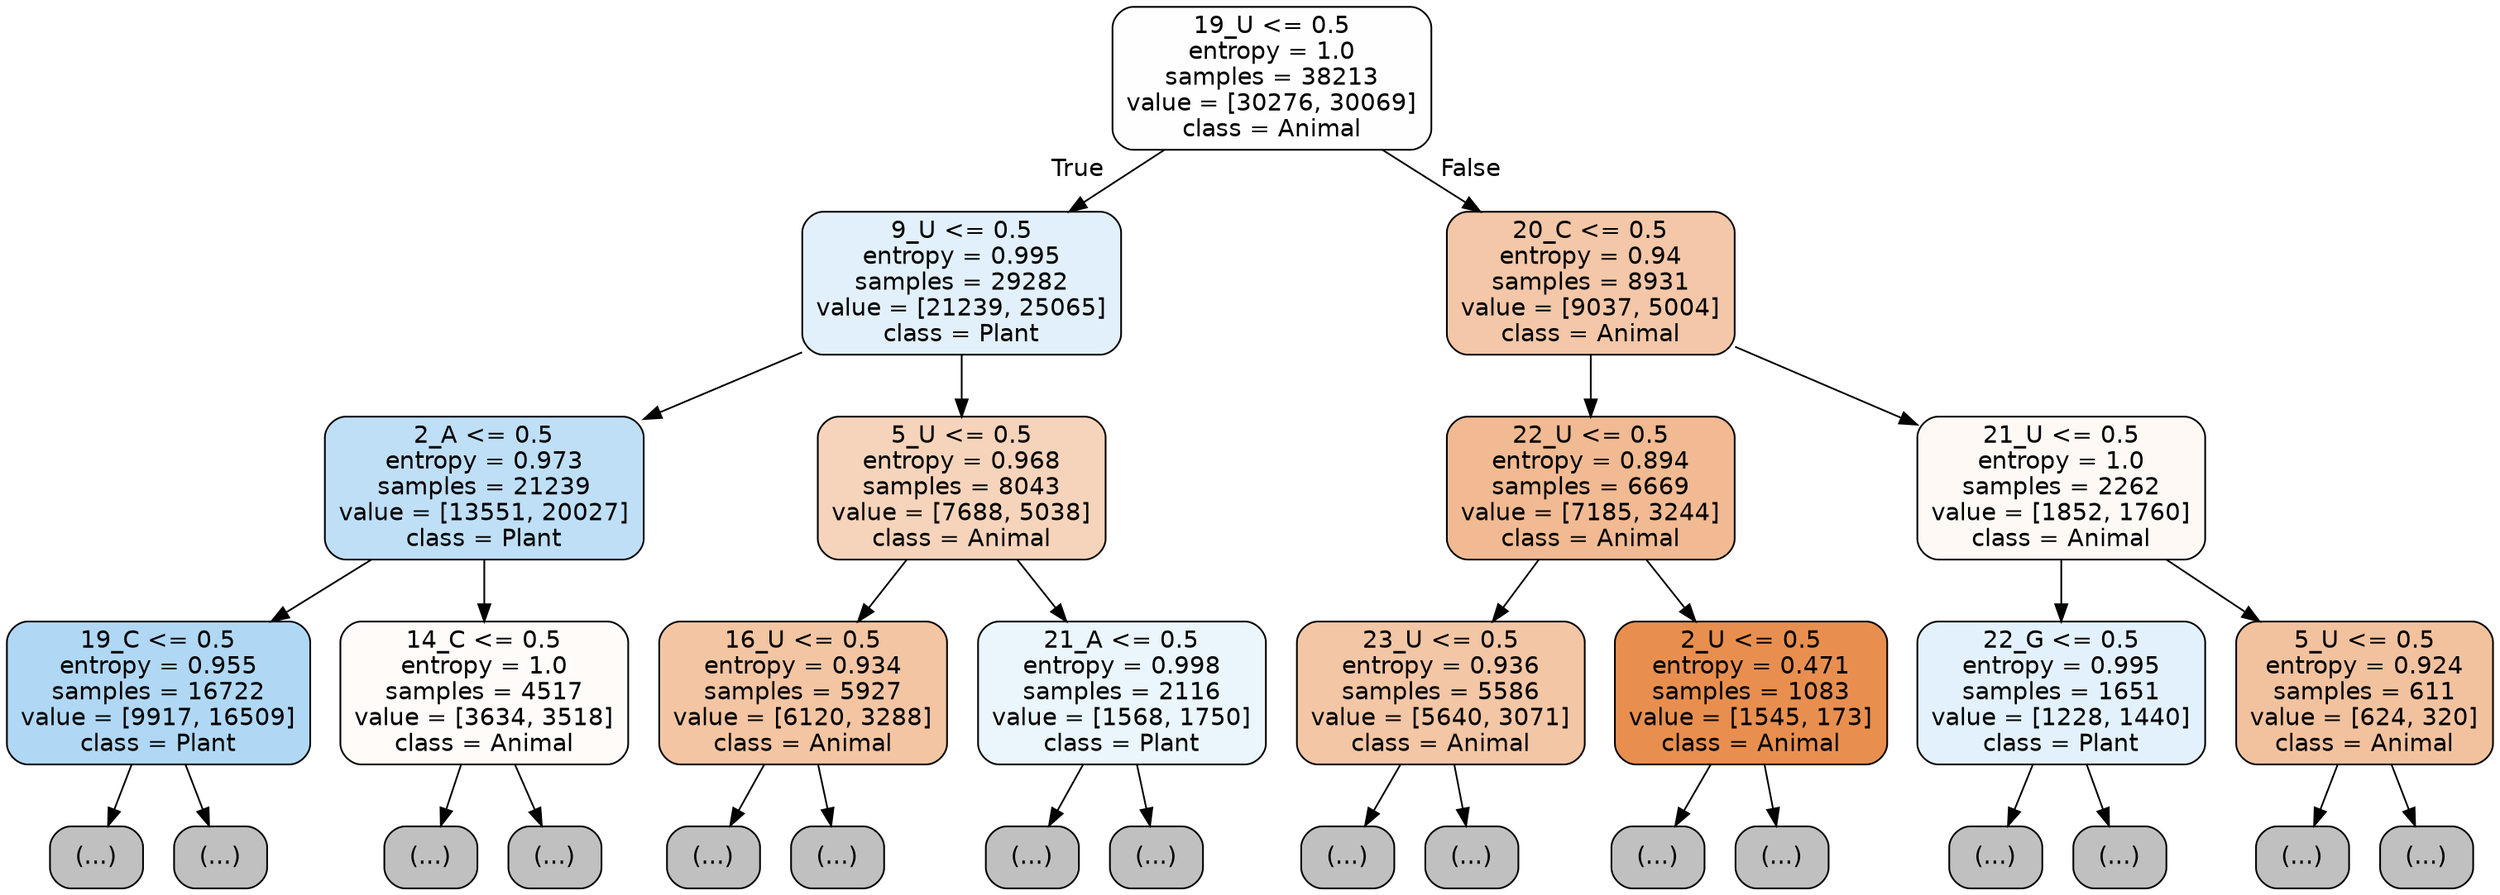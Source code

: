 digraph Tree {
node [shape=box, style="filled, rounded", color="black", fontname="helvetica"] ;
edge [fontname="helvetica"] ;
0 [label="19_U <= 0.5\nentropy = 1.0\nsamples = 38213\nvalue = [30276, 30069]\nclass = Animal", fillcolor="#fffefe"] ;
1 [label="9_U <= 0.5\nentropy = 0.995\nsamples = 29282\nvalue = [21239, 25065]\nclass = Plant", fillcolor="#e1f0fb"] ;
0 -> 1 [labeldistance=2.5, labelangle=45, headlabel="True"] ;
2 [label="2_A <= 0.5\nentropy = 0.973\nsamples = 21239\nvalue = [13551, 20027]\nclass = Plant", fillcolor="#bfdff7"] ;
1 -> 2 ;
3 [label="19_C <= 0.5\nentropy = 0.955\nsamples = 16722\nvalue = [9917, 16509]\nclass = Plant", fillcolor="#b0d8f5"] ;
2 -> 3 ;
4 [label="(...)", fillcolor="#C0C0C0"] ;
3 -> 4 ;
4481 [label="(...)", fillcolor="#C0C0C0"] ;
3 -> 4481 ;
6836 [label="14_C <= 0.5\nentropy = 1.0\nsamples = 4517\nvalue = [3634, 3518]\nclass = Animal", fillcolor="#fefbf9"] ;
2 -> 6836 ;
6837 [label="(...)", fillcolor="#C0C0C0"] ;
6836 -> 6837 ;
8512 [label="(...)", fillcolor="#C0C0C0"] ;
6836 -> 8512 ;
8921 [label="5_U <= 0.5\nentropy = 0.968\nsamples = 8043\nvalue = [7688, 5038]\nclass = Animal", fillcolor="#f6d4bb"] ;
1 -> 8921 ;
8922 [label="16_U <= 0.5\nentropy = 0.934\nsamples = 5927\nvalue = [6120, 3288]\nclass = Animal", fillcolor="#f3c5a3"] ;
8921 -> 8922 ;
8923 [label="(...)", fillcolor="#C0C0C0"] ;
8922 -> 8923 ;
10864 [label="(...)", fillcolor="#C0C0C0"] ;
8922 -> 10864 ;
11617 [label="21_A <= 0.5\nentropy = 0.998\nsamples = 2116\nvalue = [1568, 1750]\nclass = Plant", fillcolor="#eaf5fc"] ;
8921 -> 11617 ;
11618 [label="(...)", fillcolor="#C0C0C0"] ;
11617 -> 11618 ;
12341 [label="(...)", fillcolor="#C0C0C0"] ;
11617 -> 12341 ;
12540 [label="20_C <= 0.5\nentropy = 0.94\nsamples = 8931\nvalue = [9037, 5004]\nclass = Animal", fillcolor="#f3c7a7"] ;
0 -> 12540 [labeldistance=2.5, labelangle=-45, headlabel="False"] ;
12541 [label="22_U <= 0.5\nentropy = 0.894\nsamples = 6669\nvalue = [7185, 3244]\nclass = Animal", fillcolor="#f1ba92"] ;
12540 -> 12541 ;
12542 [label="23_U <= 0.5\nentropy = 0.936\nsamples = 5586\nvalue = [5640, 3071]\nclass = Animal", fillcolor="#f3c6a5"] ;
12541 -> 12542 ;
12543 [label="(...)", fillcolor="#C0C0C0"] ;
12542 -> 12543 ;
15436 [label="(...)", fillcolor="#C0C0C0"] ;
12542 -> 15436 ;
15539 [label="2_U <= 0.5\nentropy = 0.471\nsamples = 1083\nvalue = [1545, 173]\nclass = Animal", fillcolor="#e88f4f"] ;
12541 -> 15539 ;
15540 [label="(...)", fillcolor="#C0C0C0"] ;
15539 -> 15540 ;
15753 [label="(...)", fillcolor="#C0C0C0"] ;
15539 -> 15753 ;
15822 [label="21_U <= 0.5\nentropy = 1.0\nsamples = 2262\nvalue = [1852, 1760]\nclass = Animal", fillcolor="#fef9f5"] ;
12540 -> 15822 ;
15823 [label="22_G <= 0.5\nentropy = 0.995\nsamples = 1651\nvalue = [1228, 1440]\nclass = Plant", fillcolor="#e2f1fb"] ;
15822 -> 15823 ;
15824 [label="(...)", fillcolor="#C0C0C0"] ;
15823 -> 15824 ;
16519 [label="(...)", fillcolor="#C0C0C0"] ;
15823 -> 16519 ;
16632 [label="5_U <= 0.5\nentropy = 0.924\nsamples = 611\nvalue = [624, 320]\nclass = Animal", fillcolor="#f2c29f"] ;
15822 -> 16632 ;
16633 [label="(...)", fillcolor="#C0C0C0"] ;
16632 -> 16633 ;
16850 [label="(...)", fillcolor="#C0C0C0"] ;
16632 -> 16850 ;
}